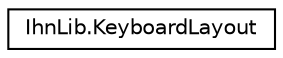 digraph "Graphical Class Hierarchy"
{
  edge [fontname="Helvetica",fontsize="10",labelfontname="Helvetica",labelfontsize="10"];
  node [fontname="Helvetica",fontsize="10",shape=record];
  rankdir="LR";
  Node1 [label="IhnLib.KeyboardLayout",height=0.2,width=0.4,color="black", fillcolor="white", style="filled",URL="$class_ihn_lib_1_1_keyboard_layout.html"];
}
